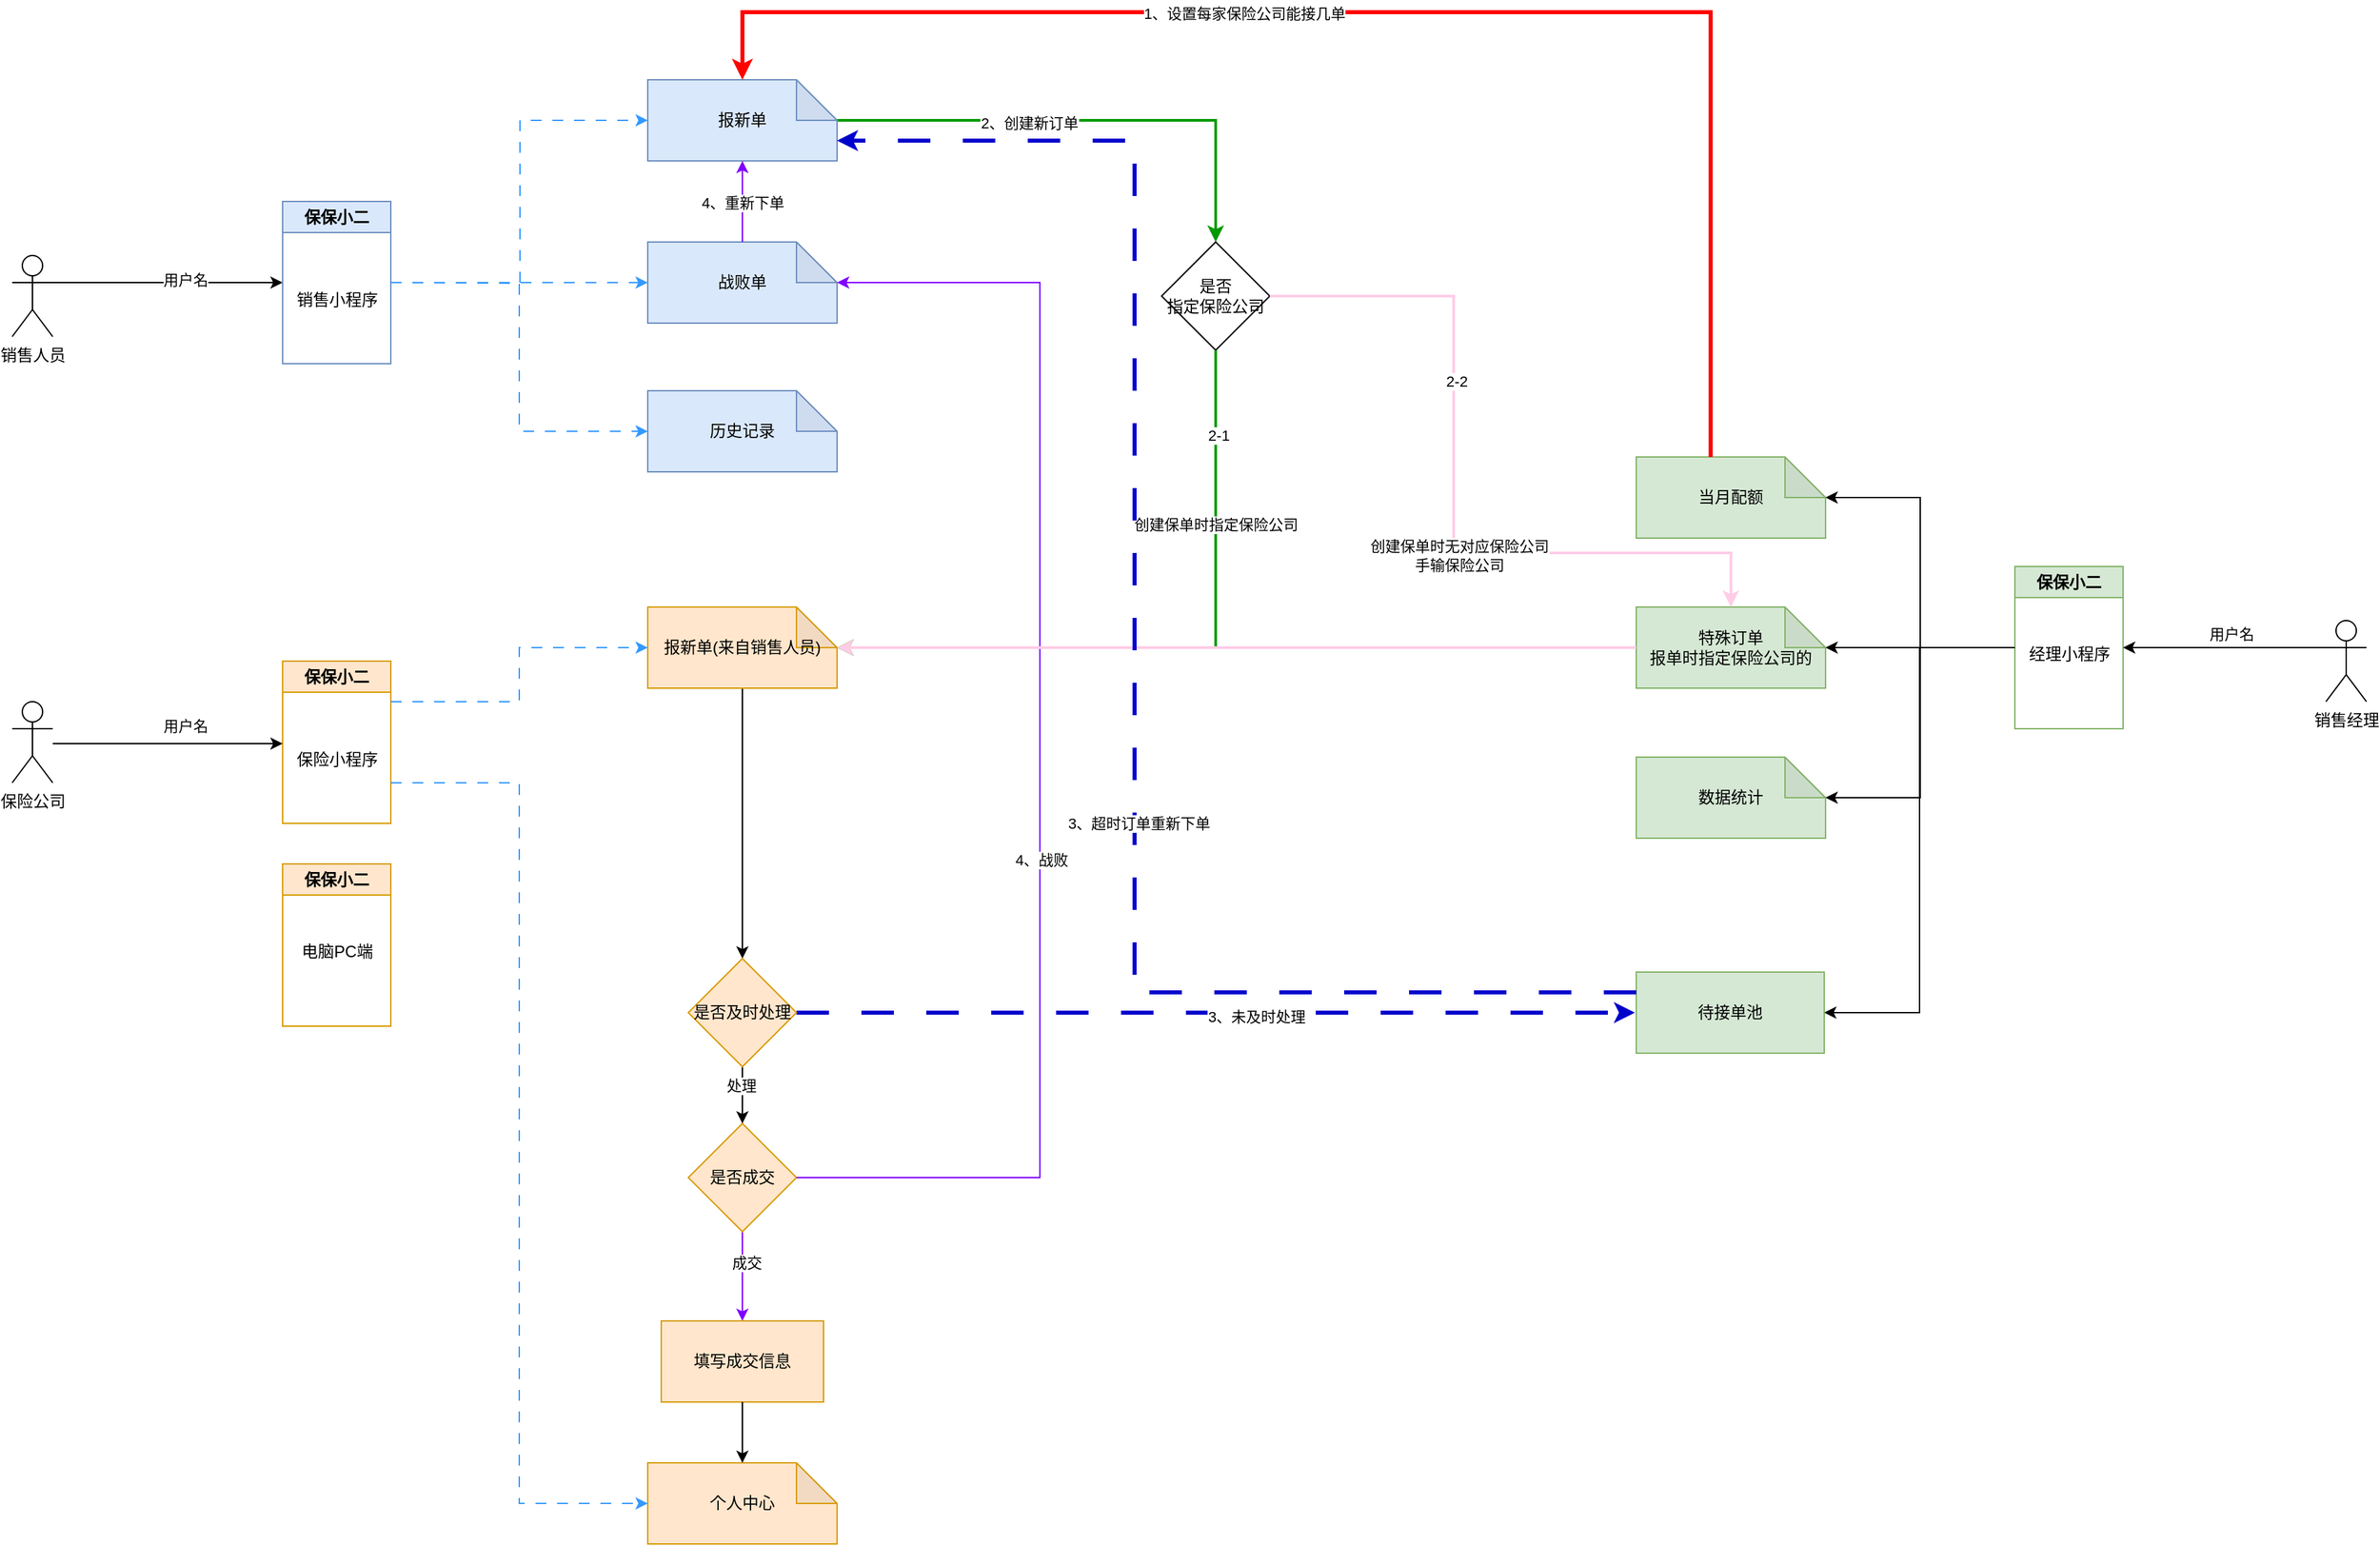 <mxfile version="26.1.0">
  <diagram id="azeZTBEGUDVFF7n7ARS4" name="第 1 页">
    <mxGraphModel dx="1434" dy="1964" grid="1" gridSize="10" guides="1" tooltips="1" connect="1" arrows="1" fold="1" page="1" pageScale="1" pageWidth="827" pageHeight="1169" math="0" shadow="0">
      <root>
        <mxCell id="0" />
        <mxCell id="1" parent="0" />
        <mxCell id="oYvmTv_5I0Rg5s-J_Htf-3" style="edgeStyle=orthogonalEdgeStyle;rounded=0;orthogonalLoop=1;jettySize=auto;html=1;exitX=1;exitY=0.333;exitDx=0;exitDy=0;exitPerimeter=0;entryX=0;entryY=0.5;entryDx=0;entryDy=0;" edge="1" parent="1" source="oYvmTv_5I0Rg5s-J_Htf-1" target="oYvmTv_5I0Rg5s-J_Htf-2">
          <mxGeometry relative="1" as="geometry" />
        </mxCell>
        <mxCell id="oYvmTv_5I0Rg5s-J_Htf-4" value="用户名" style="edgeLabel;html=1;align=center;verticalAlign=middle;resizable=0;points=[];" vertex="1" connectable="0" parent="oYvmTv_5I0Rg5s-J_Htf-3">
          <mxGeometry x="0.153" y="2" relative="1" as="geometry">
            <mxPoint as="offset" />
          </mxGeometry>
        </mxCell>
        <mxCell id="oYvmTv_5I0Rg5s-J_Htf-1" value="销售人员" style="shape=umlActor;verticalLabelPosition=bottom;verticalAlign=top;html=1;outlineConnect=0;" vertex="1" parent="1">
          <mxGeometry x="70" y="100" width="30" height="60" as="geometry" />
        </mxCell>
        <mxCell id="oYvmTv_5I0Rg5s-J_Htf-2" value="保保小二" style="swimlane;whiteSpace=wrap;html=1;startSize=23;fillColor=#dae8fc;strokeColor=#6c8ebf;" vertex="1" parent="1">
          <mxGeometry x="270" y="60" width="80" height="120" as="geometry" />
        </mxCell>
        <mxCell id="oYvmTv_5I0Rg5s-J_Htf-62" style="edgeStyle=orthogonalEdgeStyle;rounded=0;orthogonalLoop=1;jettySize=auto;html=1;exitX=0;exitY=0;exitDx=140;exitDy=30;exitPerimeter=0;strokeColor=#009900;strokeWidth=2;" edge="1" parent="1" source="oYvmTv_5I0Rg5s-J_Htf-5" target="oYvmTv_5I0Rg5s-J_Htf-61">
          <mxGeometry relative="1" as="geometry" />
        </mxCell>
        <mxCell id="oYvmTv_5I0Rg5s-J_Htf-63" value="2、创建新订单" style="edgeLabel;html=1;align=center;verticalAlign=middle;resizable=0;points=[];" vertex="1" connectable="0" parent="oYvmTv_5I0Rg5s-J_Htf-62">
          <mxGeometry x="-0.232" y="-2" relative="1" as="geometry">
            <mxPoint as="offset" />
          </mxGeometry>
        </mxCell>
        <mxCell id="oYvmTv_5I0Rg5s-J_Htf-5" value="报新单" style="shape=note;whiteSpace=wrap;html=1;backgroundOutline=1;darkOpacity=0.05;fillColor=#dae8fc;strokeColor=#6c8ebf;" vertex="1" parent="1">
          <mxGeometry x="540" y="-30" width="140" height="60" as="geometry" />
        </mxCell>
        <mxCell id="oYvmTv_5I0Rg5s-J_Htf-6" value="历史记录" style="shape=note;whiteSpace=wrap;html=1;backgroundOutline=1;darkOpacity=0.05;fillColor=#dae8fc;strokeColor=#6c8ebf;" vertex="1" parent="1">
          <mxGeometry x="540" y="200" width="140" height="60" as="geometry" />
        </mxCell>
        <mxCell id="oYvmTv_5I0Rg5s-J_Htf-7" style="edgeStyle=orthogonalEdgeStyle;rounded=0;orthogonalLoop=1;jettySize=auto;html=1;entryX=0;entryY=0.5;entryDx=0;entryDy=0;entryPerimeter=0;dashed=1;dashPattern=8 8;strokeColor=#3399FF;" edge="1" parent="1" target="oYvmTv_5I0Rg5s-J_Htf-5">
          <mxGeometry relative="1" as="geometry">
            <mxPoint x="350" y="120" as="sourcePoint" />
          </mxGeometry>
        </mxCell>
        <mxCell id="oYvmTv_5I0Rg5s-J_Htf-8" style="edgeStyle=orthogonalEdgeStyle;rounded=0;orthogonalLoop=1;jettySize=auto;html=1;entryX=0;entryY=0.5;entryDx=0;entryDy=0;entryPerimeter=0;dashed=1;dashPattern=8 8;strokeColor=#3399FF;" edge="1" parent="1" source="oYvmTv_5I0Rg5s-J_Htf-2" target="oYvmTv_5I0Rg5s-J_Htf-6">
          <mxGeometry relative="1" as="geometry" />
        </mxCell>
        <mxCell id="oYvmTv_5I0Rg5s-J_Htf-9" value="战败单" style="shape=note;whiteSpace=wrap;html=1;backgroundOutline=1;darkOpacity=0.05;fillColor=#dae8fc;strokeColor=#6c8ebf;" vertex="1" parent="1">
          <mxGeometry x="540" y="90" width="140" height="60" as="geometry" />
        </mxCell>
        <mxCell id="oYvmTv_5I0Rg5s-J_Htf-10" style="edgeStyle=orthogonalEdgeStyle;rounded=0;orthogonalLoop=1;jettySize=auto;html=1;entryX=0;entryY=0.5;entryDx=0;entryDy=0;entryPerimeter=0;strokeColor=#3399FF;dashed=1;dashPattern=8 8;" edge="1" parent="1" source="oYvmTv_5I0Rg5s-J_Htf-2" target="oYvmTv_5I0Rg5s-J_Htf-9">
          <mxGeometry relative="1" as="geometry" />
        </mxCell>
        <mxCell id="oYvmTv_5I0Rg5s-J_Htf-16" value="用户名" style="edgeLabel;html=1;align=center;verticalAlign=middle;resizable=0;points=[];" vertex="1" connectable="0" parent="1">
          <mxGeometry x="198" y="448" as="geometry" />
        </mxCell>
        <mxCell id="oYvmTv_5I0Rg5s-J_Htf-17" value="保险公司" style="shape=umlActor;verticalLabelPosition=bottom;verticalAlign=top;html=1;outlineConnect=0;" vertex="1" parent="1">
          <mxGeometry x="70" y="430" width="30" height="60" as="geometry" />
        </mxCell>
        <mxCell id="oYvmTv_5I0Rg5s-J_Htf-18" value="保保小二" style="swimlane;whiteSpace=wrap;html=1;startSize=23;fillColor=#ffe6cc;strokeColor=#d79b00;" vertex="1" parent="1">
          <mxGeometry x="270" y="400" width="80" height="120" as="geometry" />
        </mxCell>
        <mxCell id="oYvmTv_5I0Rg5s-J_Htf-19" style="edgeStyle=orthogonalEdgeStyle;rounded=0;orthogonalLoop=1;jettySize=auto;html=1;exitX=1;exitY=0.333;exitDx=0;exitDy=0;exitPerimeter=0;entryX=0;entryY=0.5;entryDx=0;entryDy=0;" edge="1" parent="1">
          <mxGeometry relative="1" as="geometry">
            <mxPoint x="100" y="461" as="sourcePoint" />
            <mxPoint x="270" y="461" as="targetPoint" />
          </mxGeometry>
        </mxCell>
        <mxCell id="oYvmTv_5I0Rg5s-J_Htf-36" style="edgeStyle=orthogonalEdgeStyle;rounded=0;orthogonalLoop=1;jettySize=auto;html=1;exitX=0.5;exitY=1;exitDx=0;exitDy=0;exitPerimeter=0;entryX=0.5;entryY=0;entryDx=0;entryDy=0;" edge="1" parent="1" source="oYvmTv_5I0Rg5s-J_Htf-21" target="oYvmTv_5I0Rg5s-J_Htf-35">
          <mxGeometry relative="1" as="geometry" />
        </mxCell>
        <mxCell id="oYvmTv_5I0Rg5s-J_Htf-21" value="报新单(来自销售人员)" style="shape=note;whiteSpace=wrap;html=1;backgroundOutline=1;darkOpacity=0.05;fillColor=#ffe6cc;strokeColor=#d79b00;" vertex="1" parent="1">
          <mxGeometry x="540" y="360" width="140" height="60" as="geometry" />
        </mxCell>
        <mxCell id="oYvmTv_5I0Rg5s-J_Htf-22" value="个人中心" style="shape=note;whiteSpace=wrap;html=1;backgroundOutline=1;darkOpacity=0.05;fillColor=#ffe6cc;strokeColor=#d79b00;" vertex="1" parent="1">
          <mxGeometry x="540" y="993" width="140" height="60" as="geometry" />
        </mxCell>
        <mxCell id="oYvmTv_5I0Rg5s-J_Htf-24" style="edgeStyle=orthogonalEdgeStyle;rounded=0;orthogonalLoop=1;jettySize=auto;html=1;exitX=1;exitY=0.25;exitDx=0;exitDy=0;entryX=0;entryY=0.5;entryDx=0;entryDy=0;entryPerimeter=0;dashed=1;dashPattern=8 8;strokeColor=#3399FF;" edge="1" parent="1" source="oYvmTv_5I0Rg5s-J_Htf-18" target="oYvmTv_5I0Rg5s-J_Htf-21">
          <mxGeometry relative="1" as="geometry" />
        </mxCell>
        <mxCell id="oYvmTv_5I0Rg5s-J_Htf-25" style="edgeStyle=orthogonalEdgeStyle;rounded=0;orthogonalLoop=1;jettySize=auto;html=1;exitX=1;exitY=0.75;exitDx=0;exitDy=0;entryX=0;entryY=0.5;entryDx=0;entryDy=0;entryPerimeter=0;dashed=1;dashPattern=8 8;strokeColor=#3399FF;" edge="1" parent="1" source="oYvmTv_5I0Rg5s-J_Htf-18" target="oYvmTv_5I0Rg5s-J_Htf-22">
          <mxGeometry relative="1" as="geometry" />
        </mxCell>
        <mxCell id="oYvmTv_5I0Rg5s-J_Htf-33" style="edgeStyle=orthogonalEdgeStyle;rounded=0;orthogonalLoop=1;jettySize=auto;html=1;exitX=0.5;exitY=1;exitDx=0;exitDy=0;entryX=0.5;entryY=0;entryDx=0;entryDy=0;strokeColor=#7F00FF;" edge="1" parent="1" source="oYvmTv_5I0Rg5s-J_Htf-28" target="oYvmTv_5I0Rg5s-J_Htf-32">
          <mxGeometry relative="1" as="geometry" />
        </mxCell>
        <mxCell id="oYvmTv_5I0Rg5s-J_Htf-70" value="成交" style="edgeLabel;html=1;align=center;verticalAlign=middle;resizable=0;points=[];" vertex="1" connectable="0" parent="oYvmTv_5I0Rg5s-J_Htf-33">
          <mxGeometry x="-0.314" y="3" relative="1" as="geometry">
            <mxPoint as="offset" />
          </mxGeometry>
        </mxCell>
        <mxCell id="oYvmTv_5I0Rg5s-J_Htf-28" value="是否成交" style="rhombus;whiteSpace=wrap;html=1;fillColor=#ffe6cc;strokeColor=#d79b00;" vertex="1" parent="1">
          <mxGeometry x="570" y="742" width="80" height="80" as="geometry" />
        </mxCell>
        <mxCell id="oYvmTv_5I0Rg5s-J_Htf-32" value="填写成交信息" style="rounded=0;whiteSpace=wrap;html=1;fillColor=#ffe6cc;strokeColor=#d79b00;" vertex="1" parent="1">
          <mxGeometry x="550" y="888" width="120" height="60" as="geometry" />
        </mxCell>
        <mxCell id="oYvmTv_5I0Rg5s-J_Htf-34" style="edgeStyle=orthogonalEdgeStyle;rounded=0;orthogonalLoop=1;jettySize=auto;html=1;exitX=0.5;exitY=1;exitDx=0;exitDy=0;entryX=0.5;entryY=0;entryDx=0;entryDy=0;entryPerimeter=0;" edge="1" parent="1" source="oYvmTv_5I0Rg5s-J_Htf-32" target="oYvmTv_5I0Rg5s-J_Htf-22">
          <mxGeometry relative="1" as="geometry" />
        </mxCell>
        <mxCell id="oYvmTv_5I0Rg5s-J_Htf-37" style="edgeStyle=orthogonalEdgeStyle;rounded=0;orthogonalLoop=1;jettySize=auto;html=1;entryX=0.5;entryY=0;entryDx=0;entryDy=0;" edge="1" parent="1" source="oYvmTv_5I0Rg5s-J_Htf-35" target="oYvmTv_5I0Rg5s-J_Htf-28">
          <mxGeometry relative="1" as="geometry" />
        </mxCell>
        <mxCell id="oYvmTv_5I0Rg5s-J_Htf-38" value="处理" style="edgeLabel;html=1;align=center;verticalAlign=middle;resizable=0;points=[];" vertex="1" connectable="0" parent="oYvmTv_5I0Rg5s-J_Htf-37">
          <mxGeometry x="-0.333" y="-1" relative="1" as="geometry">
            <mxPoint as="offset" />
          </mxGeometry>
        </mxCell>
        <mxCell id="oYvmTv_5I0Rg5s-J_Htf-76" style="edgeStyle=orthogonalEdgeStyle;rounded=0;orthogonalLoop=1;jettySize=auto;html=1;exitX=1;exitY=0.5;exitDx=0;exitDy=0;strokeColor=#0000CC;strokeWidth=3;dashed=1;dashPattern=8 8;" edge="1" parent="1" source="oYvmTv_5I0Rg5s-J_Htf-35">
          <mxGeometry relative="1" as="geometry">
            <mxPoint x="1270" y="660" as="targetPoint" />
          </mxGeometry>
        </mxCell>
        <mxCell id="oYvmTv_5I0Rg5s-J_Htf-81" value="3、未及时处理" style="edgeLabel;html=1;align=center;verticalAlign=middle;resizable=0;points=[];" vertex="1" connectable="0" parent="oYvmTv_5I0Rg5s-J_Htf-76">
          <mxGeometry x="0.098" y="-2" relative="1" as="geometry">
            <mxPoint as="offset" />
          </mxGeometry>
        </mxCell>
        <mxCell id="oYvmTv_5I0Rg5s-J_Htf-35" value="是否及时处理" style="rhombus;whiteSpace=wrap;html=1;fillColor=#ffe6cc;strokeColor=#d79b00;" vertex="1" parent="1">
          <mxGeometry x="570" y="620" width="80" height="80" as="geometry" />
        </mxCell>
        <mxCell id="oYvmTv_5I0Rg5s-J_Htf-40" value="用户名" style="edgeLabel;html=1;align=center;verticalAlign=middle;resizable=0;points=[];" vertex="1" connectable="0" parent="1">
          <mxGeometry x="1711" y="380" as="geometry" />
        </mxCell>
        <mxCell id="oYvmTv_5I0Rg5s-J_Htf-77" style="edgeStyle=orthogonalEdgeStyle;rounded=0;orthogonalLoop=1;jettySize=auto;html=1;entryX=1;entryY=0.5;entryDx=0;entryDy=0;" edge="1" parent="1" source="oYvmTv_5I0Rg5s-J_Htf-42" target="oYvmTv_5I0Rg5s-J_Htf-74">
          <mxGeometry relative="1" as="geometry" />
        </mxCell>
        <mxCell id="oYvmTv_5I0Rg5s-J_Htf-42" value="保保小二" style="swimlane;whiteSpace=wrap;html=1;startSize=23;fillColor=#d5e8d4;strokeColor=#82b366;" vertex="1" parent="1">
          <mxGeometry x="1551" y="330" width="80" height="120" as="geometry" />
        </mxCell>
        <mxCell id="oYvmTv_5I0Rg5s-J_Htf-85" value="经理小程序" style="text;html=1;align=center;verticalAlign=middle;resizable=0;points=[];autosize=1;strokeColor=none;fillColor=none;" vertex="1" parent="oYvmTv_5I0Rg5s-J_Htf-42">
          <mxGeometry y="50" width="80" height="30" as="geometry" />
        </mxCell>
        <mxCell id="oYvmTv_5I0Rg5s-J_Htf-49" style="edgeStyle=orthogonalEdgeStyle;rounded=0;orthogonalLoop=1;jettySize=auto;html=1;exitX=0;exitY=0.333;exitDx=0;exitDy=0;exitPerimeter=0;entryX=1;entryY=0.5;entryDx=0;entryDy=0;" edge="1" parent="1" source="oYvmTv_5I0Rg5s-J_Htf-46" target="oYvmTv_5I0Rg5s-J_Htf-42">
          <mxGeometry relative="1" as="geometry" />
        </mxCell>
        <mxCell id="oYvmTv_5I0Rg5s-J_Htf-46" value="销售经理" style="shape=umlActor;verticalLabelPosition=bottom;verticalAlign=top;html=1;outlineConnect=0;" vertex="1" parent="1">
          <mxGeometry x="1781" y="370" width="30" height="60" as="geometry" />
        </mxCell>
        <mxCell id="oYvmTv_5I0Rg5s-J_Htf-53" value="当月配额" style="shape=note;whiteSpace=wrap;html=1;backgroundOutline=1;darkOpacity=0.05;fillColor=#d5e8d4;strokeColor=#82b366;" vertex="1" parent="1">
          <mxGeometry x="1271" y="249" width="140" height="60" as="geometry" />
        </mxCell>
        <mxCell id="oYvmTv_5I0Rg5s-J_Htf-54" value="特殊订单&lt;div&gt;报单时指定保险公司的&lt;/div&gt;" style="shape=note;whiteSpace=wrap;html=1;backgroundOutline=1;darkOpacity=0.05;fillColor=#d5e8d4;strokeColor=#82b366;" vertex="1" parent="1">
          <mxGeometry x="1271" y="360" width="140" height="60" as="geometry" />
        </mxCell>
        <mxCell id="oYvmTv_5I0Rg5s-J_Htf-55" value="数据统计" style="shape=note;whiteSpace=wrap;html=1;backgroundOutline=1;darkOpacity=0.05;fillColor=#d5e8d4;strokeColor=#82b366;" vertex="1" parent="1">
          <mxGeometry x="1271" y="471" width="140" height="60" as="geometry" />
        </mxCell>
        <mxCell id="oYvmTv_5I0Rg5s-J_Htf-56" style="edgeStyle=orthogonalEdgeStyle;rounded=0;orthogonalLoop=1;jettySize=auto;html=1;exitX=0;exitY=0.5;exitDx=0;exitDy=0;entryX=0;entryY=0;entryDx=140;entryDy=30;entryPerimeter=0;" edge="1" parent="1" source="oYvmTv_5I0Rg5s-J_Htf-42" target="oYvmTv_5I0Rg5s-J_Htf-53">
          <mxGeometry relative="1" as="geometry" />
        </mxCell>
        <mxCell id="oYvmTv_5I0Rg5s-J_Htf-57" style="edgeStyle=orthogonalEdgeStyle;rounded=0;orthogonalLoop=1;jettySize=auto;html=1;exitX=0;exitY=0.5;exitDx=0;exitDy=0;entryX=0;entryY=0;entryDx=140;entryDy=30;entryPerimeter=0;" edge="1" parent="1" source="oYvmTv_5I0Rg5s-J_Htf-42" target="oYvmTv_5I0Rg5s-J_Htf-54">
          <mxGeometry relative="1" as="geometry" />
        </mxCell>
        <mxCell id="oYvmTv_5I0Rg5s-J_Htf-58" style="edgeStyle=orthogonalEdgeStyle;rounded=0;orthogonalLoop=1;jettySize=auto;html=1;exitX=0;exitY=0.5;exitDx=0;exitDy=0;entryX=0;entryY=0;entryDx=140;entryDy=30;entryPerimeter=0;" edge="1" parent="1" source="oYvmTv_5I0Rg5s-J_Htf-42" target="oYvmTv_5I0Rg5s-J_Htf-55">
          <mxGeometry relative="1" as="geometry" />
        </mxCell>
        <mxCell id="oYvmTv_5I0Rg5s-J_Htf-59" style="edgeStyle=orthogonalEdgeStyle;rounded=0;orthogonalLoop=1;jettySize=auto;html=1;exitX=0;exitY=0;exitDx=55;exitDy=0;exitPerimeter=0;entryX=0.5;entryY=0;entryDx=0;entryDy=0;entryPerimeter=0;strokeColor=#FF0000;strokeWidth=3;" edge="1" parent="1" source="oYvmTv_5I0Rg5s-J_Htf-53" target="oYvmTv_5I0Rg5s-J_Htf-5">
          <mxGeometry relative="1" as="geometry">
            <Array as="points">
              <mxPoint x="1326" y="-80" />
              <mxPoint x="610" y="-80" />
            </Array>
          </mxGeometry>
        </mxCell>
        <mxCell id="oYvmTv_5I0Rg5s-J_Htf-60" value="1、设置每家保险公司能接几单" style="edgeLabel;html=1;align=center;verticalAlign=middle;resizable=0;points=[];" vertex="1" connectable="0" parent="oYvmTv_5I0Rg5s-J_Htf-59">
          <mxGeometry x="0.232" y="1" relative="1" as="geometry">
            <mxPoint as="offset" />
          </mxGeometry>
        </mxCell>
        <mxCell id="oYvmTv_5I0Rg5s-J_Htf-61" value="是否&lt;div&gt;指定保险公司&lt;/div&gt;" style="rhombus;whiteSpace=wrap;html=1;" vertex="1" parent="1">
          <mxGeometry x="920" y="90" width="80" height="80" as="geometry" />
        </mxCell>
        <mxCell id="oYvmTv_5I0Rg5s-J_Htf-64" style="edgeStyle=orthogonalEdgeStyle;rounded=0;orthogonalLoop=1;jettySize=auto;html=1;exitX=0.5;exitY=1;exitDx=0;exitDy=0;entryX=0;entryY=0;entryDx=140;entryDy=30;entryPerimeter=0;strokeColor=#009900;strokeWidth=2;" edge="1" parent="1" source="oYvmTv_5I0Rg5s-J_Htf-61" target="oYvmTv_5I0Rg5s-J_Htf-21">
          <mxGeometry relative="1" as="geometry" />
        </mxCell>
        <mxCell id="oYvmTv_5I0Rg5s-J_Htf-65" value="创建保单时指定保险公司" style="edgeLabel;html=1;align=center;verticalAlign=middle;resizable=0;points=[];" vertex="1" connectable="0" parent="oYvmTv_5I0Rg5s-J_Htf-64">
          <mxGeometry x="-0.484" relative="1" as="geometry">
            <mxPoint as="offset" />
          </mxGeometry>
        </mxCell>
        <mxCell id="oYvmTv_5I0Rg5s-J_Htf-79" value="2-1" style="edgeLabel;html=1;align=center;verticalAlign=middle;resizable=0;points=[];" vertex="1" connectable="0" parent="oYvmTv_5I0Rg5s-J_Htf-64">
          <mxGeometry x="-0.748" y="2" relative="1" as="geometry">
            <mxPoint as="offset" />
          </mxGeometry>
        </mxCell>
        <mxCell id="oYvmTv_5I0Rg5s-J_Htf-66" style="edgeStyle=orthogonalEdgeStyle;rounded=0;orthogonalLoop=1;jettySize=auto;html=1;exitX=1;exitY=0.5;exitDx=0;exitDy=0;entryX=0.5;entryY=0;entryDx=0;entryDy=0;entryPerimeter=0;strokeColor=#FFCCE6;strokeWidth=2;fillColor=#f8cecc;" edge="1" parent="1" source="oYvmTv_5I0Rg5s-J_Htf-61" target="oYvmTv_5I0Rg5s-J_Htf-54">
          <mxGeometry relative="1" as="geometry">
            <Array as="points">
              <mxPoint x="1136" y="130" />
              <mxPoint x="1136" y="320" />
              <mxPoint x="1341" y="320" />
            </Array>
          </mxGeometry>
        </mxCell>
        <mxCell id="oYvmTv_5I0Rg5s-J_Htf-67" value="创建保单时无对应保险公司&lt;div&gt;手输保险公司&lt;/div&gt;" style="edgeLabel;html=1;align=center;verticalAlign=middle;resizable=0;points=[];" vertex="1" connectable="0" parent="oYvmTv_5I0Rg5s-J_Htf-66">
          <mxGeometry x="-0.072" y="4" relative="1" as="geometry">
            <mxPoint y="63" as="offset" />
          </mxGeometry>
        </mxCell>
        <mxCell id="oYvmTv_5I0Rg5s-J_Htf-80" value="2-2" style="edgeLabel;html=1;align=center;verticalAlign=middle;resizable=0;points=[];" vertex="1" connectable="0" parent="oYvmTv_5I0Rg5s-J_Htf-66">
          <mxGeometry x="-0.303" y="2" relative="1" as="geometry">
            <mxPoint as="offset" />
          </mxGeometry>
        </mxCell>
        <mxCell id="oYvmTv_5I0Rg5s-J_Htf-68" style="edgeStyle=orthogonalEdgeStyle;rounded=0;orthogonalLoop=1;jettySize=auto;html=1;exitX=1;exitY=0.5;exitDx=0;exitDy=0;entryX=0;entryY=0;entryDx=140;entryDy=30;entryPerimeter=0;strokeColor=#7F00FF;" edge="1" parent="1" source="oYvmTv_5I0Rg5s-J_Htf-28" target="oYvmTv_5I0Rg5s-J_Htf-9">
          <mxGeometry relative="1" as="geometry">
            <Array as="points">
              <mxPoint x="830" y="782" />
              <mxPoint x="830" y="120" />
            </Array>
          </mxGeometry>
        </mxCell>
        <mxCell id="oYvmTv_5I0Rg5s-J_Htf-69" value="4、战败" style="edgeLabel;html=1;align=center;verticalAlign=middle;resizable=0;points=[];" vertex="1" connectable="0" parent="oYvmTv_5I0Rg5s-J_Htf-68">
          <mxGeometry x="-0.163" y="-1" relative="1" as="geometry">
            <mxPoint as="offset" />
          </mxGeometry>
        </mxCell>
        <mxCell id="oYvmTv_5I0Rg5s-J_Htf-71" style="edgeStyle=orthogonalEdgeStyle;rounded=0;orthogonalLoop=1;jettySize=auto;html=1;exitX=0.5;exitY=0;exitDx=0;exitDy=0;exitPerimeter=0;entryX=0.5;entryY=1;entryDx=0;entryDy=0;entryPerimeter=0;strokeColor=#7F00FF;" edge="1" parent="1" source="oYvmTv_5I0Rg5s-J_Htf-9" target="oYvmTv_5I0Rg5s-J_Htf-5">
          <mxGeometry relative="1" as="geometry" />
        </mxCell>
        <mxCell id="oYvmTv_5I0Rg5s-J_Htf-72" value="4、重新下单" style="edgeLabel;html=1;align=center;verticalAlign=middle;resizable=0;points=[];" vertex="1" connectable="0" parent="oYvmTv_5I0Rg5s-J_Htf-71">
          <mxGeometry x="-0.033" relative="1" as="geometry">
            <mxPoint as="offset" />
          </mxGeometry>
        </mxCell>
        <mxCell id="oYvmTv_5I0Rg5s-J_Htf-74" value="待接单池" style="whiteSpace=wrap;html=1;fillColor=#d5e8d4;strokeColor=#82b366;" vertex="1" parent="1">
          <mxGeometry x="1271" y="630" width="139" height="60" as="geometry" />
        </mxCell>
        <mxCell id="oYvmTv_5I0Rg5s-J_Htf-78" style="edgeStyle=orthogonalEdgeStyle;rounded=0;orthogonalLoop=1;jettySize=auto;html=1;exitX=0;exitY=0.5;exitDx=0;exitDy=0;exitPerimeter=0;entryX=0;entryY=0;entryDx=140;entryDy=30;entryPerimeter=0;strokeWidth=2;strokeColor=#FFCCE6;" edge="1" parent="1" source="oYvmTv_5I0Rg5s-J_Htf-54" target="oYvmTv_5I0Rg5s-J_Htf-21">
          <mxGeometry relative="1" as="geometry" />
        </mxCell>
        <mxCell id="oYvmTv_5I0Rg5s-J_Htf-82" style="edgeStyle=orthogonalEdgeStyle;rounded=0;orthogonalLoop=1;jettySize=auto;html=1;exitX=0;exitY=0.25;exitDx=0;exitDy=0;entryX=0;entryY=0;entryDx=140;entryDy=45;entryPerimeter=0;strokeColor=#0000CC;strokeWidth=3;dashed=1;dashPattern=8 8;" edge="1" parent="1" source="oYvmTv_5I0Rg5s-J_Htf-74" target="oYvmTv_5I0Rg5s-J_Htf-5">
          <mxGeometry relative="1" as="geometry">
            <Array as="points">
              <mxPoint x="900" y="645" />
              <mxPoint x="900" y="15" />
            </Array>
          </mxGeometry>
        </mxCell>
        <mxCell id="oYvmTv_5I0Rg5s-J_Htf-83" value="3、超时订单重新下单" style="edgeLabel;html=1;align=center;verticalAlign=middle;resizable=0;points=[];" vertex="1" connectable="0" parent="oYvmTv_5I0Rg5s-J_Htf-82">
          <mxGeometry x="0.109" y="-3" relative="1" as="geometry">
            <mxPoint y="181" as="offset" />
          </mxGeometry>
        </mxCell>
        <mxCell id="oYvmTv_5I0Rg5s-J_Htf-84" value="销售小程序" style="text;html=1;align=center;verticalAlign=middle;resizable=0;points=[];autosize=1;strokeColor=none;fillColor=none;" vertex="1" parent="1">
          <mxGeometry x="270" y="118" width="80" height="30" as="geometry" />
        </mxCell>
        <mxCell id="oYvmTv_5I0Rg5s-J_Htf-86" value="保险小程序" style="text;html=1;align=center;verticalAlign=middle;resizable=0;points=[];autosize=1;strokeColor=none;fillColor=none;" vertex="1" parent="1">
          <mxGeometry x="270" y="458" width="80" height="30" as="geometry" />
        </mxCell>
        <mxCell id="oYvmTv_5I0Rg5s-J_Htf-87" value="保保小二" style="swimlane;whiteSpace=wrap;html=1;startSize=23;fillColor=#ffe6cc;strokeColor=#d79b00;" vertex="1" parent="1">
          <mxGeometry x="270" y="550" width="80" height="120" as="geometry" />
        </mxCell>
        <mxCell id="oYvmTv_5I0Rg5s-J_Htf-88" value="电脑PC端" style="text;html=1;align=center;verticalAlign=middle;resizable=0;points=[];autosize=1;strokeColor=none;fillColor=none;" vertex="1" parent="oYvmTv_5I0Rg5s-J_Htf-87">
          <mxGeometry y="50" width="80" height="30" as="geometry" />
        </mxCell>
      </root>
    </mxGraphModel>
  </diagram>
</mxfile>
